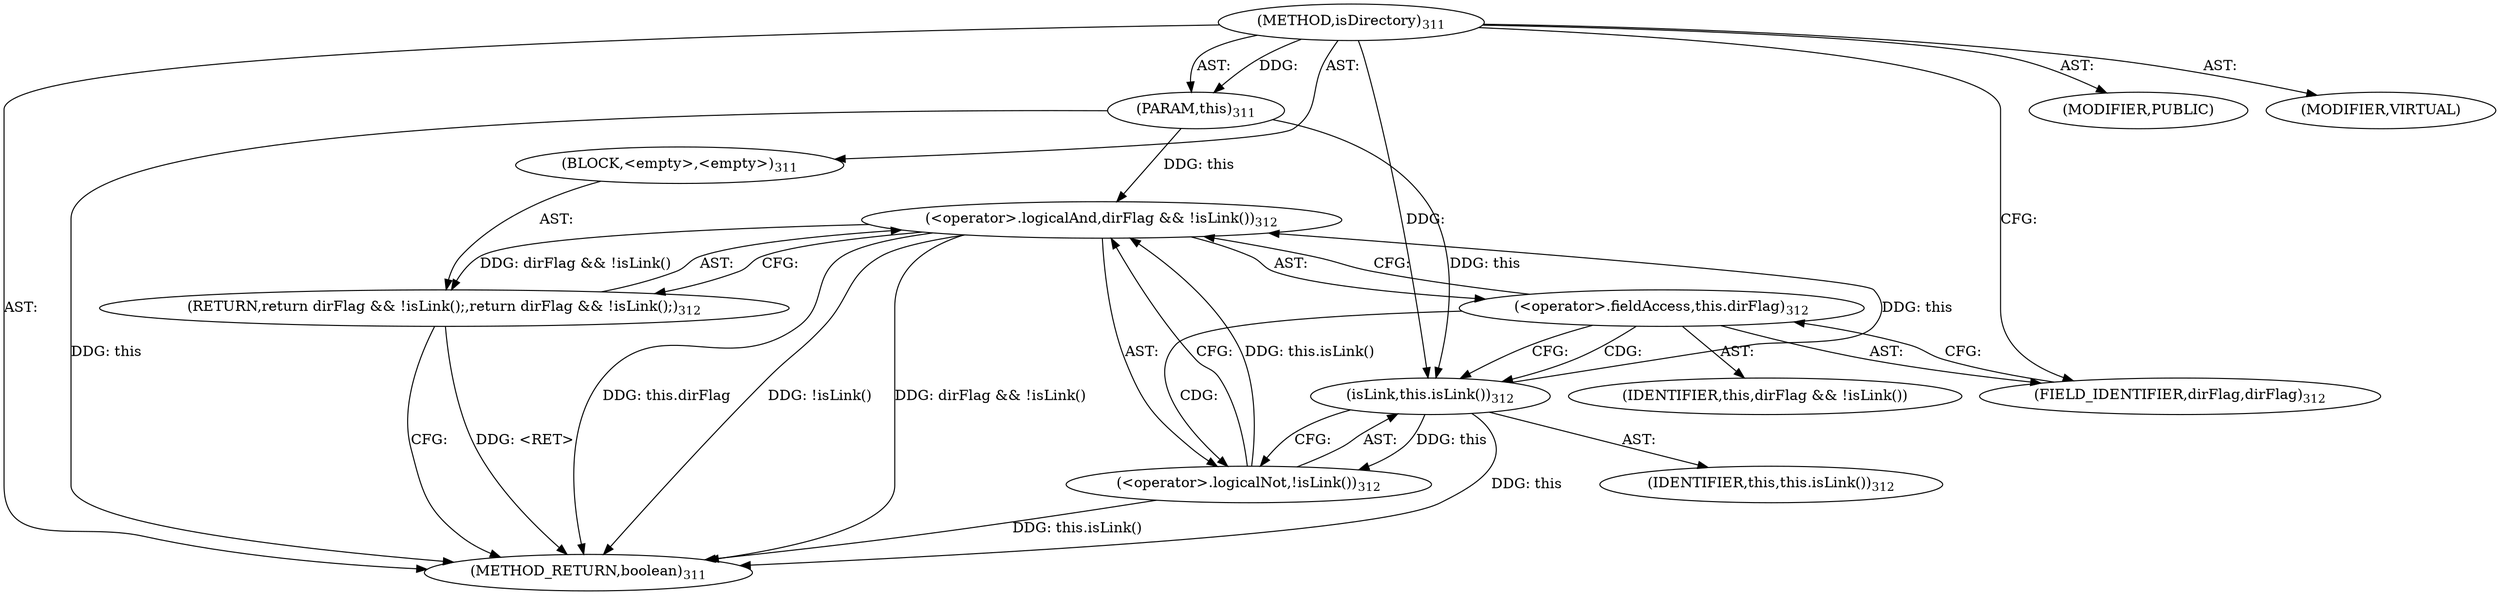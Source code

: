 digraph "isDirectory" {  
"111669149712" [label = <(METHOD,isDirectory)<SUB>311</SUB>> ]
"115964117002" [label = <(PARAM,this)<SUB>311</SUB>> ]
"25769803798" [label = <(BLOCK,&lt;empty&gt;,&lt;empty&gt;)<SUB>311</SUB>> ]
"146028888074" [label = <(RETURN,return dirFlag &amp;&amp; !isLink();,return dirFlag &amp;&amp; !isLink();)<SUB>312</SUB>> ]
"30064771179" [label = <(&lt;operator&gt;.logicalAnd,dirFlag &amp;&amp; !isLink())<SUB>312</SUB>> ]
"30064771180" [label = <(&lt;operator&gt;.fieldAccess,this.dirFlag)<SUB>312</SUB>> ]
"68719476826" [label = <(IDENTIFIER,this,dirFlag &amp;&amp; !isLink())> ]
"55834574877" [label = <(FIELD_IDENTIFIER,dirFlag,dirFlag)<SUB>312</SUB>> ]
"30064771181" [label = <(&lt;operator&gt;.logicalNot,!isLink())<SUB>312</SUB>> ]
"30064771182" [label = <(isLink,this.isLink())<SUB>312</SUB>> ]
"68719476752" [label = <(IDENTIFIER,this,this.isLink())<SUB>312</SUB>> ]
"133143986216" [label = <(MODIFIER,PUBLIC)> ]
"133143986217" [label = <(MODIFIER,VIRTUAL)> ]
"128849018896" [label = <(METHOD_RETURN,boolean)<SUB>311</SUB>> ]
  "111669149712" -> "115964117002"  [ label = "AST: "] 
  "111669149712" -> "25769803798"  [ label = "AST: "] 
  "111669149712" -> "133143986216"  [ label = "AST: "] 
  "111669149712" -> "133143986217"  [ label = "AST: "] 
  "111669149712" -> "128849018896"  [ label = "AST: "] 
  "25769803798" -> "146028888074"  [ label = "AST: "] 
  "146028888074" -> "30064771179"  [ label = "AST: "] 
  "30064771179" -> "30064771180"  [ label = "AST: "] 
  "30064771179" -> "30064771181"  [ label = "AST: "] 
  "30064771180" -> "68719476826"  [ label = "AST: "] 
  "30064771180" -> "55834574877"  [ label = "AST: "] 
  "30064771181" -> "30064771182"  [ label = "AST: "] 
  "30064771182" -> "68719476752"  [ label = "AST: "] 
  "146028888074" -> "128849018896"  [ label = "CFG: "] 
  "30064771179" -> "146028888074"  [ label = "CFG: "] 
  "30064771180" -> "30064771179"  [ label = "CFG: "] 
  "30064771180" -> "30064771182"  [ label = "CFG: "] 
  "30064771181" -> "30064771179"  [ label = "CFG: "] 
  "55834574877" -> "30064771180"  [ label = "CFG: "] 
  "30064771182" -> "30064771181"  [ label = "CFG: "] 
  "111669149712" -> "55834574877"  [ label = "CFG: "] 
  "146028888074" -> "128849018896"  [ label = "DDG: &lt;RET&gt;"] 
  "115964117002" -> "128849018896"  [ label = "DDG: this"] 
  "30064771179" -> "128849018896"  [ label = "DDG: this.dirFlag"] 
  "30064771182" -> "128849018896"  [ label = "DDG: this"] 
  "30064771181" -> "128849018896"  [ label = "DDG: this.isLink()"] 
  "30064771179" -> "128849018896"  [ label = "DDG: !isLink()"] 
  "30064771179" -> "128849018896"  [ label = "DDG: dirFlag &amp;&amp; !isLink()"] 
  "111669149712" -> "115964117002"  [ label = "DDG: "] 
  "30064771179" -> "146028888074"  [ label = "DDG: dirFlag &amp;&amp; !isLink()"] 
  "115964117002" -> "30064771179"  [ label = "DDG: this"] 
  "30064771182" -> "30064771179"  [ label = "DDG: this"] 
  "30064771181" -> "30064771179"  [ label = "DDG: this.isLink()"] 
  "30064771182" -> "30064771181"  [ label = "DDG: this"] 
  "115964117002" -> "30064771182"  [ label = "DDG: this"] 
  "111669149712" -> "30064771182"  [ label = "DDG: "] 
  "30064771180" -> "30064771181"  [ label = "CDG: "] 
  "30064771180" -> "30064771182"  [ label = "CDG: "] 
}
